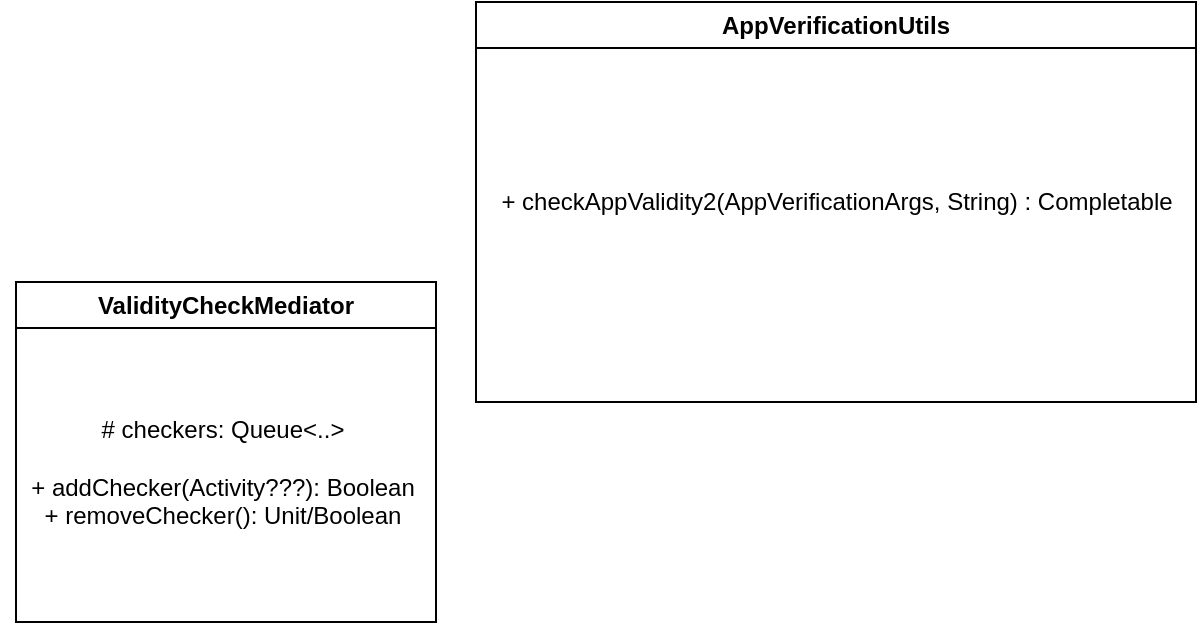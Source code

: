 <mxfile version="21.7.5" type="github">
  <diagram name="페이지-1" id="5dOCX8ng8D2ySeOFGCFB">
    <mxGraphModel dx="1242" dy="768" grid="1" gridSize="10" guides="1" tooltips="1" connect="1" arrows="1" fold="1" page="1" pageScale="1" pageWidth="827" pageHeight="1169" math="0" shadow="0">
      <root>
        <mxCell id="0" />
        <mxCell id="1" parent="0" />
        <mxCell id="bxT5_tOWnEgwrv6G1S_7-7" value="ValidityCheckMediator" style="swimlane;whiteSpace=wrap;html=1;" vertex="1" parent="1">
          <mxGeometry x="30" y="280" width="210" height="170" as="geometry" />
        </mxCell>
        <mxCell id="bxT5_tOWnEgwrv6G1S_7-8" value="# checkers: Queue&amp;lt;..&amp;gt;&lt;br&gt;&lt;br&gt;+ addChecker(Activity???): Boolean&lt;br&gt;+ removeChecker(): Unit/Boolean" style="text;html=1;align=center;verticalAlign=middle;resizable=0;points=[];autosize=1;strokeColor=none;fillColor=none;" vertex="1" parent="bxT5_tOWnEgwrv6G1S_7-7">
          <mxGeometry x="-7.5" y="60" width="220" height="70" as="geometry" />
        </mxCell>
        <mxCell id="bxT5_tOWnEgwrv6G1S_7-9" value="AppVerificationUtils" style="swimlane;whiteSpace=wrap;html=1;" vertex="1" parent="1">
          <mxGeometry x="260" y="140" width="360" height="200" as="geometry" />
        </mxCell>
        <mxCell id="bxT5_tOWnEgwrv6G1S_7-10" value="+ checkAppValidity2(AppVerificationArgs, String) : Completable" style="text;html=1;align=center;verticalAlign=middle;resizable=0;points=[];autosize=1;strokeColor=none;fillColor=none;" vertex="1" parent="bxT5_tOWnEgwrv6G1S_7-9">
          <mxGeometry y="85" width="360" height="30" as="geometry" />
        </mxCell>
      </root>
    </mxGraphModel>
  </diagram>
</mxfile>
